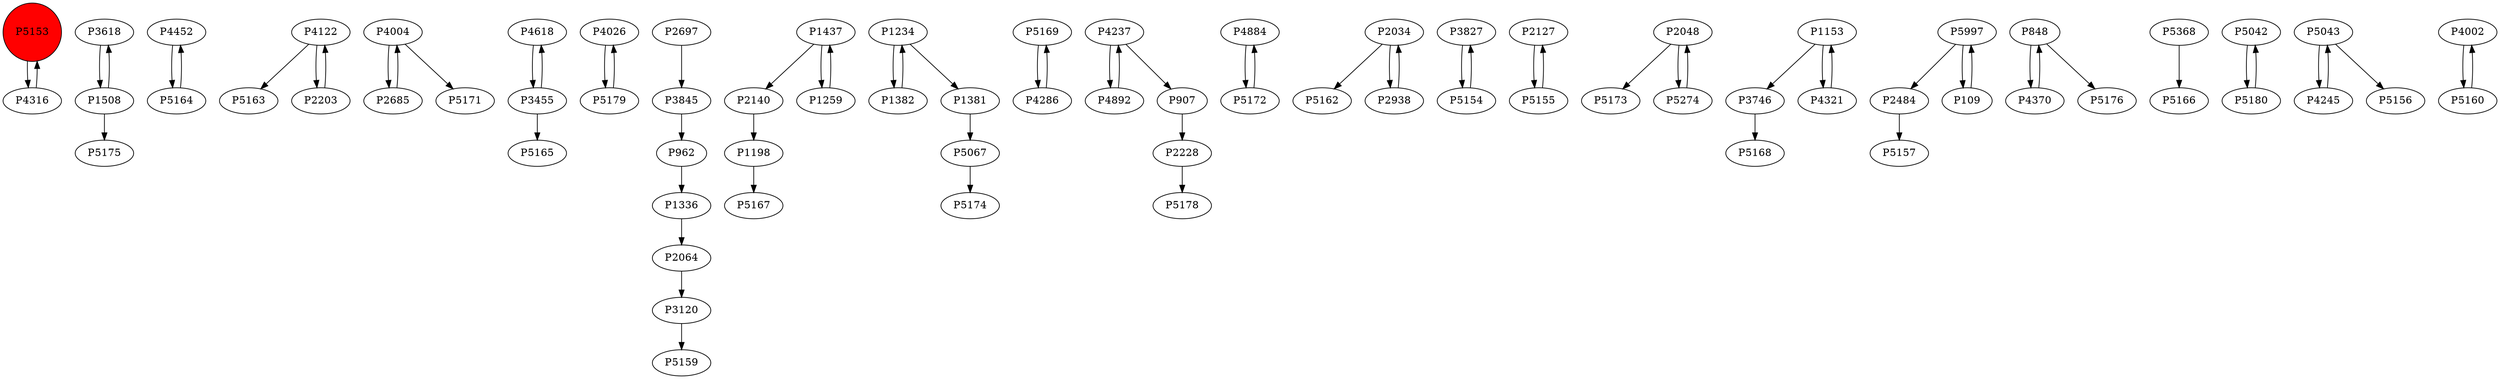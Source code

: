 digraph {
	P5153 -> P4316
	P3618 -> P1508
	P4452 -> P5164
	P4122 -> P5163
	P4004 -> P2685
	P4618 -> P3455
	P2203 -> P4122
	P4026 -> P5179
	P2064 -> P3120
	P1198 -> P5167
	P2685 -> P4004
	P1381 -> P5067
	P1437 -> P2140
	P1336 -> P2064
	P5169 -> P4286
	P4237 -> P4892
	P4884 -> P5172
	P1382 -> P1234
	P5179 -> P4026
	P2034 -> P5162
	P3827 -> P5154
	P4004 -> P5171
	P3845 -> P962
	P2127 -> P5155
	P2938 -> P2034
	P2048 -> P5173
	P2034 -> P2938
	P962 -> P1336
	P3120 -> P5159
	P2228 -> P5178
	P1153 -> P3746
	P3455 -> P5165
	P4316 -> P5153
	P1508 -> P3618
	P5997 -> P2484
	P1234 -> P1382
	P4892 -> P4237
	P1259 -> P1437
	P4321 -> P1153
	P3746 -> P5168
	P5274 -> P2048
	P1508 -> P5175
	P3455 -> P4618
	P5155 -> P2127
	P5067 -> P5174
	P1437 -> P1259
	P4237 -> P907
	P848 -> P4370
	P2048 -> P5274
	P2140 -> P1198
	P4286 -> P5169
	P1234 -> P1381
	P907 -> P2228
	P5368 -> P5166
	P5154 -> P3827
	P4122 -> P2203
	P2484 -> P5157
	P5164 -> P4452
	P5172 -> P4884
	P5042 -> P5180
	P5043 -> P4245
	P4370 -> P848
	P4002 -> P5160
	P5180 -> P5042
	P109 -> P5997
	P1153 -> P4321
	P5043 -> P5156
	P2697 -> P3845
	P4245 -> P5043
	P5160 -> P4002
	P5997 -> P109
	P848 -> P5176
	P5153 [shape=circle]
	P5153 [style=filled]
	P5153 [fillcolor=red]
}